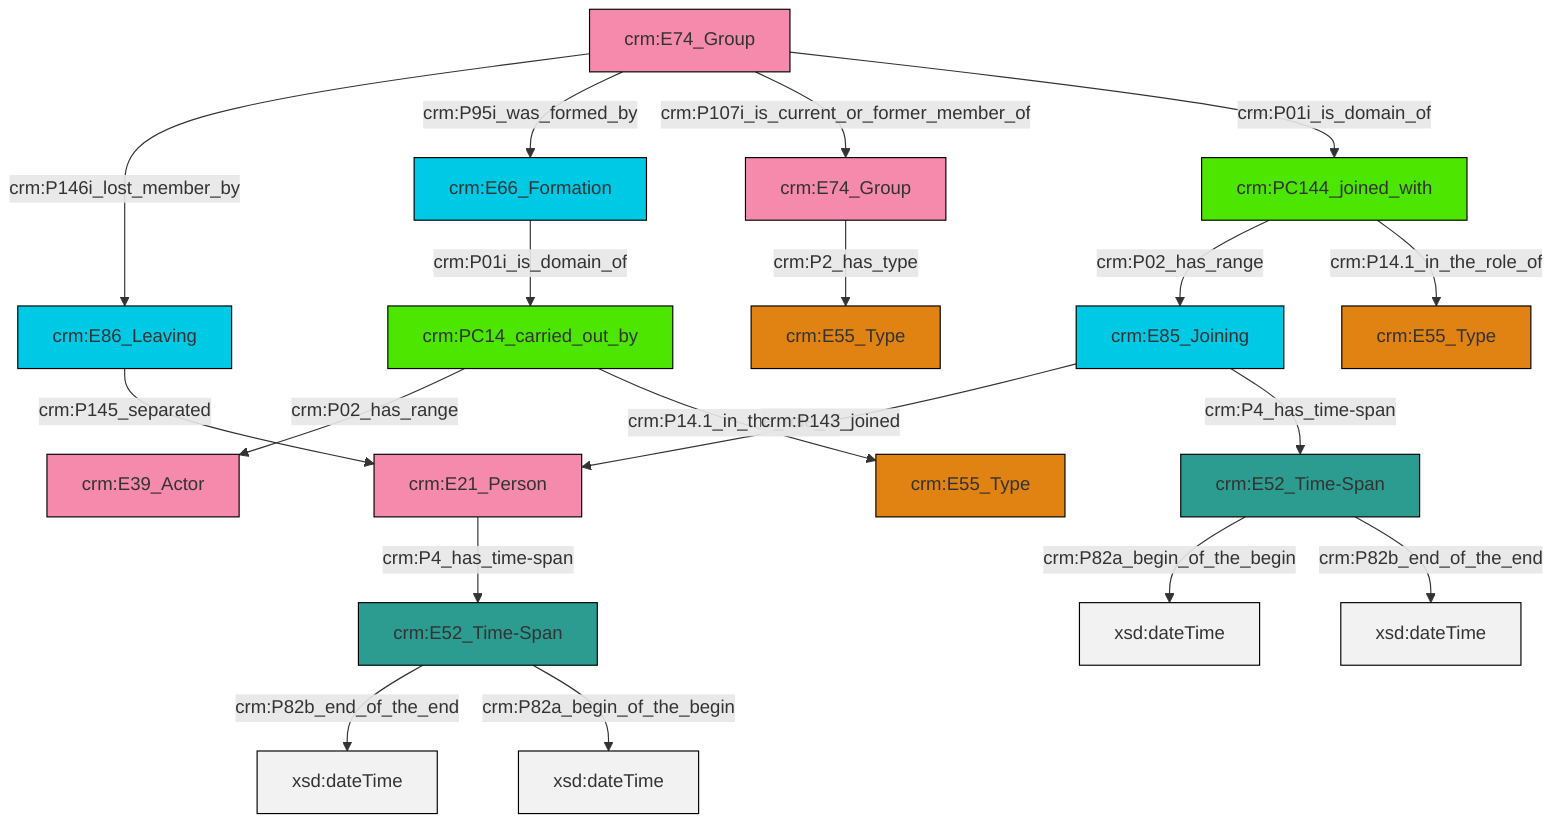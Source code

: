 graph TD
classDef Literal fill:#f2f2f2,stroke:#000000;
classDef CRM_Entity fill:#FFFFFF,stroke:#000000;
classDef Temporal_Entity fill:#00C9E6, stroke:#000000;
classDef Type fill:#E18312, stroke:#000000;
classDef Time-Span fill:#2C9C91, stroke:#000000;
classDef Appellation fill:#FFEB7F, stroke:#000000;
classDef Place fill:#008836, stroke:#000000;
classDef Persistent_Item fill:#B266B2, stroke:#000000;
classDef Conceptual_Object fill:#FFD700, stroke:#000000;
classDef Physical_Thing fill:#D2B48C, stroke:#000000;
classDef Actor fill:#f58aad, stroke:#000000;
classDef PC_Classes fill:#4ce600, stroke:#000000;
classDef Multi fill:#cccccc,stroke:#000000;

2["crm:E74_Group"]:::Actor -->|crm:P146i_lost_member_by| 3["crm:E86_Leaving"]:::Temporal_Entity
0["crm:E52_Time-Span"]:::Time-Span -->|crm:P82a_begin_of_the_begin| 4[xsd:dateTime]:::Literal
5["crm:PC144_joined_with"]:::PC_Classes -->|crm:P02_has_range| 6["crm:E85_Joining"]:::Temporal_Entity
7["crm:PC14_carried_out_by"]:::PC_Classes -->|crm:P02_has_range| 8["crm:E39_Actor"]:::Actor
3["crm:E86_Leaving"]:::Temporal_Entity -->|crm:P145_separated| 9["crm:E21_Person"]:::Actor
0["crm:E52_Time-Span"]:::Time-Span -->|crm:P82b_end_of_the_end| 15[xsd:dateTime]:::Literal
7["crm:PC14_carried_out_by"]:::PC_Classes -->|crm:P14.1_in_the_role_of| 10["crm:E55_Type"]:::Type
6["crm:E85_Joining"]:::Temporal_Entity -->|crm:P143_joined| 9["crm:E21_Person"]:::Actor
6["crm:E85_Joining"]:::Temporal_Entity -->|crm:P4_has_time-span| 0["crm:E52_Time-Span"]:::Time-Span
9["crm:E21_Person"]:::Actor -->|crm:P4_has_time-span| 16["crm:E52_Time-Span"]:::Time-Span
5["crm:PC144_joined_with"]:::PC_Classes -->|crm:P14.1_in_the_role_of| 13["crm:E55_Type"]:::Type
2["crm:E74_Group"]:::Actor -->|crm:P95i_was_formed_by| 18["crm:E66_Formation"]:::Temporal_Entity
18["crm:E66_Formation"]:::Temporal_Entity -->|crm:P01i_is_domain_of| 7["crm:PC14_carried_out_by"]:::PC_Classes
16["crm:E52_Time-Span"]:::Time-Span -->|crm:P82b_end_of_the_end| 29[xsd:dateTime]:::Literal
2["crm:E74_Group"]:::Actor -->|crm:P107i_is_current_or_former_member_of| 32["crm:E74_Group"]:::Actor
16["crm:E52_Time-Span"]:::Time-Span -->|crm:P82a_begin_of_the_begin| 33[xsd:dateTime]:::Literal
2["crm:E74_Group"]:::Actor -->|crm:P01i_is_domain_of| 5["crm:PC144_joined_with"]:::PC_Classes
32["crm:E74_Group"]:::Actor -->|crm:P2_has_type| 21["crm:E55_Type"]:::Type